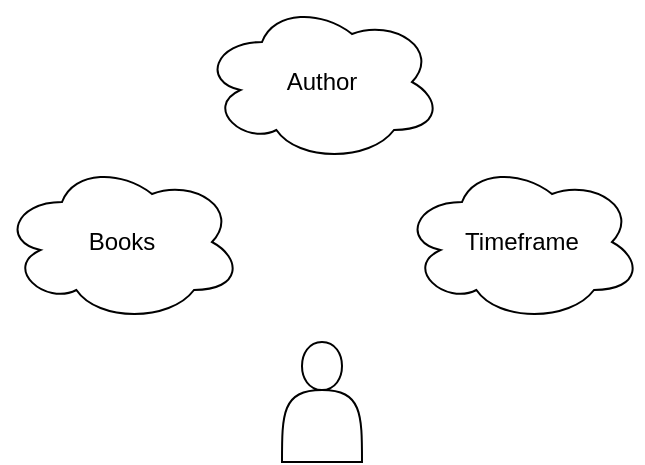 <mxfile>
    <diagram id="5-IE6MzmQK1cDB2TJVxN" name="Purpose">
        <mxGraphModel dx="945" dy="696" grid="1" gridSize="10" guides="1" tooltips="1" connect="1" arrows="1" fold="1" page="1" pageScale="1" pageWidth="827" pageHeight="1169" math="0" shadow="0">
            <root>
                <mxCell id="CPYOln8t2LiBrIkywcgZ-0"/>
                <mxCell id="CPYOln8t2LiBrIkywcgZ-1" parent="CPYOln8t2LiBrIkywcgZ-0"/>
                <mxCell id="CPYOln8t2LiBrIkywcgZ-2" value="" style="shape=actor;whiteSpace=wrap;html=1;" parent="CPYOln8t2LiBrIkywcgZ-1" vertex="1">
                    <mxGeometry x="260" y="340" width="40" height="60" as="geometry"/>
                </mxCell>
                <mxCell id="CPYOln8t2LiBrIkywcgZ-3" value="Books" style="ellipse;shape=cloud;whiteSpace=wrap;html=1;" parent="CPYOln8t2LiBrIkywcgZ-1" vertex="1">
                    <mxGeometry x="120" y="250" width="120" height="80" as="geometry"/>
                </mxCell>
                <mxCell id="CPYOln8t2LiBrIkywcgZ-4" value="Timeframe" style="ellipse;shape=cloud;whiteSpace=wrap;html=1;" parent="CPYOln8t2LiBrIkywcgZ-1" vertex="1">
                    <mxGeometry x="320" y="250" width="120" height="80" as="geometry"/>
                </mxCell>
                <mxCell id="3F5f60GOw9Mfw08H0pmt-0" value="Author" style="ellipse;shape=cloud;whiteSpace=wrap;html=1;" parent="CPYOln8t2LiBrIkywcgZ-1" vertex="1">
                    <mxGeometry x="220" y="170" width="120" height="80" as="geometry"/>
                </mxCell>
            </root>
        </mxGraphModel>
    </diagram>
    <diagram id="HtCiHKS9R0AsQHw4-9up" name="ER">
        <mxGraphModel dx="573" dy="422" grid="1" gridSize="10" guides="1" tooltips="1" connect="1" arrows="1" fold="1" page="1" pageScale="1" pageWidth="827" pageHeight="1169" math="0" shadow="0">
            <root>
                <mxCell id="8QUgV_b3HIkDvYCSlVcv-0"/>
                <mxCell id="8QUgV_b3HIkDvYCSlVcv-1" parent="8QUgV_b3HIkDvYCSlVcv-0"/>
                <mxCell id="VJ4_MDdHs85nZOh_nQxQ-3" value="" style="edgeStyle=none;html=1;startArrow=ERmany;startFill=0;endArrow=ERone;endFill=0;" edge="1" parent="8QUgV_b3HIkDvYCSlVcv-1" source="8QUgV_b3HIkDvYCSlVcv-2" target="zxk8yn0fdMwdbSjYpLmQ-0">
                    <mxGeometry relative="1" as="geometry"/>
                </mxCell>
                <mxCell id="ydmieWdi3E3JpX5yiuqo-1" style="edgeStyle=none;html=1;startArrow=ERone;startFill=0;endArrow=ERmany;endFill=0;" edge="1" parent="8QUgV_b3HIkDvYCSlVcv-1" source="8QUgV_b3HIkDvYCSlVcv-2" target="ydmieWdi3E3JpX5yiuqo-0">
                    <mxGeometry relative="1" as="geometry"/>
                </mxCell>
                <mxCell id="8QUgV_b3HIkDvYCSlVcv-2" value="Book" style="rounded=0;whiteSpace=wrap;html=1;" parent="8QUgV_b3HIkDvYCSlVcv-1" vertex="1">
                    <mxGeometry x="340" y="240" width="120" height="60" as="geometry"/>
                </mxCell>
                <mxCell id="zxk8yn0fdMwdbSjYpLmQ-0" value="Timeframe" style="rounded=0;whiteSpace=wrap;html=1;" parent="8QUgV_b3HIkDvYCSlVcv-1" vertex="1">
                    <mxGeometry x="570" y="240" width="120" height="60" as="geometry"/>
                </mxCell>
                <mxCell id="1Fp6eBpvSttIVwh-7nXP-8" value="" style="edgeStyle=none;html=1;startArrow=none;startFill=0;endArrow=none;endFill=0;" parent="8QUgV_b3HIkDvYCSlVcv-1" source="zxk8yn0fdMwdbSjYpLmQ-1" target="8QUgV_b3HIkDvYCSlVcv-2" edge="1">
                    <mxGeometry relative="1" as="geometry"/>
                </mxCell>
                <mxCell id="zxk8yn0fdMwdbSjYpLmQ-1" value="price" style="ellipse;whiteSpace=wrap;html=1;" parent="8QUgV_b3HIkDvYCSlVcv-1" vertex="1">
                    <mxGeometry x="420" y="120" width="80" height="50" as="geometry"/>
                </mxCell>
                <mxCell id="1Fp6eBpvSttIVwh-7nXP-5" value="" style="edgeStyle=none;html=1;startArrow=none;startFill=0;endArrow=none;endFill=0;" parent="8QUgV_b3HIkDvYCSlVcv-1" source="zxk8yn0fdMwdbSjYpLmQ-2" target="8QUgV_b3HIkDvYCSlVcv-2" edge="1">
                    <mxGeometry relative="1" as="geometry"/>
                </mxCell>
                <mxCell id="zxk8yn0fdMwdbSjYpLmQ-2" value="title" style="ellipse;whiteSpace=wrap;html=1;" parent="8QUgV_b3HIkDvYCSlVcv-1" vertex="1">
                    <mxGeometry x="300" y="120" width="80" height="50" as="geometry"/>
                </mxCell>
                <mxCell id="1Fp6eBpvSttIVwh-7nXP-1" value="" style="edgeStyle=none;html=1;startArrow=none;startFill=0;endArrow=none;endFill=0;" parent="8QUgV_b3HIkDvYCSlVcv-1" source="zxk8yn0fdMwdbSjYpLmQ-4" target="8QUgV_b3HIkDvYCSlVcv-2" edge="1">
                    <mxGeometry relative="1" as="geometry"/>
                </mxCell>
                <mxCell id="zxk8yn0fdMwdbSjYpLmQ-4" value="chapters" style="ellipse;whiteSpace=wrap;html=1;" parent="8QUgV_b3HIkDvYCSlVcv-1" vertex="1">
                    <mxGeometry x="320" y="340" width="80" height="50" as="geometry"/>
                </mxCell>
                <mxCell id="1Fp6eBpvSttIVwh-7nXP-4" value="" style="edgeStyle=none;html=1;startArrow=none;startFill=0;endArrow=none;endFill=0;" parent="8QUgV_b3HIkDvYCSlVcv-1" source="zxk8yn0fdMwdbSjYpLmQ-5" target="8QUgV_b3HIkDvYCSlVcv-2" edge="1">
                    <mxGeometry relative="1" as="geometry"/>
                </mxCell>
                <mxCell id="zxk8yn0fdMwdbSjYpLmQ-5" value="description" style="ellipse;whiteSpace=wrap;html=1;" parent="8QUgV_b3HIkDvYCSlVcv-1" vertex="1">
                    <mxGeometry x="414" y="340" width="80" height="50" as="geometry"/>
                </mxCell>
                <mxCell id="1Fp6eBpvSttIVwh-7nXP-3" style="edgeStyle=none;html=1;startArrow=none;startFill=0;endArrow=none;endFill=0;" parent="8QUgV_b3HIkDvYCSlVcv-1" source="1Fp6eBpvSttIVwh-7nXP-0" target="8QUgV_b3HIkDvYCSlVcv-2" edge="1">
                    <mxGeometry relative="1" as="geometry"/>
                </mxCell>
                <mxCell id="1Fp6eBpvSttIVwh-7nXP-0" value="date" style="ellipse;whiteSpace=wrap;html=1;" parent="8QUgV_b3HIkDvYCSlVcv-1" vertex="1">
                    <mxGeometry x="360" y="50" width="80" height="50" as="geometry"/>
                </mxCell>
                <mxCell id="ydmieWdi3E3JpX5yiuqo-0" value="Author" style="rounded=0;whiteSpace=wrap;html=1;" vertex="1" parent="8QUgV_b3HIkDvYCSlVcv-1">
                    <mxGeometry x="100" y="240" width="120" height="60" as="geometry"/>
                </mxCell>
            </root>
        </mxGraphModel>
    </diagram>
    <diagram id="NlzQ2eBKVg8sKhgkHNhN" name="UML">
        <mxGraphModel dx="945" dy="696" grid="1" gridSize="10" guides="1" tooltips="1" connect="1" arrows="1" fold="1" page="1" pageScale="1" pageWidth="827" pageHeight="1169" math="0" shadow="0">
            <root>
                <mxCell id="0"/>
                <mxCell id="1" parent="0"/>
                <mxCell id="2" value="Book" style="swimlane;fontStyle=0;childLayout=stackLayout;horizontal=1;startSize=30;horizontalStack=0;resizeParent=1;resizeParentMax=0;resizeLast=0;collapsible=1;marginBottom=0;" parent="1" vertex="1">
                    <mxGeometry x="320" y="60" width="140" height="210" as="geometry"/>
                </mxCell>
                <mxCell id="7" value="+ book_id: int" style="text;strokeColor=none;fillColor=none;align=left;verticalAlign=middle;spacingLeft=4;spacingRight=4;overflow=hidden;points=[[0,0.5],[1,0.5]];portConstraint=eastwest;rotatable=0;fontStyle=5" parent="2" vertex="1">
                    <mxGeometry y="30" width="140" height="30" as="geometry"/>
                </mxCell>
                <mxCell id="3" value="+ title: string" style="text;strokeColor=none;fillColor=none;align=left;verticalAlign=middle;spacingLeft=4;spacingRight=4;overflow=hidden;points=[[0,0.5],[1,0.5]];portConstraint=eastwest;rotatable=0;" parent="2" vertex="1">
                    <mxGeometry y="60" width="140" height="30" as="geometry"/>
                </mxCell>
                <mxCell id="5" value="+ description: string" style="text;strokeColor=none;fillColor=none;align=left;verticalAlign=middle;spacingLeft=4;spacingRight=4;overflow=hidden;points=[[0,0.5],[1,0.5]];portConstraint=eastwest;rotatable=0;" parent="2" vertex="1">
                    <mxGeometry y="90" width="140" height="30" as="geometry"/>
                </mxCell>
                <mxCell id="6" value="+ chapters: int" style="text;strokeColor=none;fillColor=none;align=left;verticalAlign=middle;spacingLeft=4;spacingRight=4;overflow=hidden;points=[[0,0.5],[1,0.5]];portConstraint=eastwest;rotatable=0;" parent="2" vertex="1">
                    <mxGeometry y="120" width="140" height="30" as="geometry"/>
                </mxCell>
                <mxCell id="gLv9vsS7gETPyfyETOm3-13" value="+ date: DateTime" style="text;strokeColor=none;fillColor=none;align=left;verticalAlign=middle;spacingLeft=4;spacingRight=4;overflow=hidden;points=[[0,0.5],[1,0.5]];portConstraint=eastwest;rotatable=0;" parent="2" vertex="1">
                    <mxGeometry y="150" width="140" height="30" as="geometry"/>
                </mxCell>
                <mxCell id="gLv9vsS7gETPyfyETOm3-11" value="+ fk_timeframe_id: int" style="text;strokeColor=none;fillColor=none;align=left;verticalAlign=middle;spacingLeft=4;spacingRight=4;overflow=hidden;points=[[0,0.5],[1,0.5]];portConstraint=eastwest;rotatable=0;fontStyle=2" parent="2" vertex="1">
                    <mxGeometry y="180" width="140" height="30" as="geometry"/>
                </mxCell>
                <mxCell id="gLv9vsS7gETPyfyETOm3-7" value="Timeframe" style="swimlane;fontStyle=0;childLayout=stackLayout;horizontal=1;startSize=30;horizontalStack=0;resizeParent=1;resizeParentMax=0;resizeLast=0;collapsible=1;marginBottom=0;" parent="1" vertex="1">
                    <mxGeometry x="590" y="100" width="140" height="120" as="geometry"/>
                </mxCell>
                <mxCell id="gLv9vsS7gETPyfyETOm3-8" value="+ timeframe_id: int" style="text;strokeColor=none;fillColor=none;align=left;verticalAlign=middle;spacingLeft=4;spacingRight=4;overflow=hidden;points=[[0,0.5],[1,0.5]];portConstraint=eastwest;rotatable=0;fontStyle=5" parent="gLv9vsS7gETPyfyETOm3-7" vertex="1">
                    <mxGeometry y="30" width="140" height="30" as="geometry"/>
                </mxCell>
                <mxCell id="gLv9vsS7gETPyfyETOm3-9" value="+ start: DateTime" style="text;strokeColor=none;fillColor=none;align=left;verticalAlign=middle;spacingLeft=4;spacingRight=4;overflow=hidden;points=[[0,0.5],[1,0.5]];portConstraint=eastwest;rotatable=0;" parent="gLv9vsS7gETPyfyETOm3-7" vertex="1">
                    <mxGeometry y="60" width="140" height="30" as="geometry"/>
                </mxCell>
                <mxCell id="gLv9vsS7gETPyfyETOm3-12" value="+ end: DateTime" style="text;strokeColor=none;fillColor=none;align=left;verticalAlign=middle;spacingLeft=4;spacingRight=4;overflow=hidden;points=[[0,0.5],[1,0.5]];portConstraint=eastwest;rotatable=0;" parent="gLv9vsS7gETPyfyETOm3-7" vertex="1">
                    <mxGeometry y="90" width="140" height="30" as="geometry"/>
                </mxCell>
                <mxCell id="gLv9vsS7gETPyfyETOm3-10" style="edgeStyle=none;html=1;entryX=0;entryY=0.25;entryDx=0;entryDy=0;startArrow=ERmany;startFill=0;endArrow=ERone;endFill=0;exitX=1.007;exitY=0.267;exitDx=0;exitDy=0;exitPerimeter=0;" parent="1" source="3" target="gLv9vsS7gETPyfyETOm3-7" edge="1">
                    <mxGeometry relative="1" as="geometry">
                        <mxPoint x="268.04" y="240" as="sourcePoint"/>
                    </mxGeometry>
                </mxCell>
                <mxCell id="Y6eQfzJiXg8qfWX9cv0v-11" value="" style="edgeStyle=none;html=1;startArrow=ERmany;startFill=0;endArrow=ERone;endFill=0;" edge="1" parent="1" source="Y6eQfzJiXg8qfWX9cv0v-7" target="5">
                    <mxGeometry relative="1" as="geometry"/>
                </mxCell>
                <mxCell id="Y6eQfzJiXg8qfWX9cv0v-7" value="Author" style="swimlane;fontStyle=0;childLayout=stackLayout;horizontal=1;startSize=30;horizontalStack=0;resizeParent=1;resizeParentMax=0;resizeLast=0;collapsible=1;marginBottom=0;" vertex="1" parent="1">
                    <mxGeometry x="80" y="90" width="140" height="150" as="geometry"/>
                </mxCell>
                <mxCell id="Y6eQfzJiXg8qfWX9cv0v-8" value="+ author_id: int" style="text;strokeColor=none;fillColor=none;align=left;verticalAlign=middle;spacingLeft=4;spacingRight=4;overflow=hidden;points=[[0,0.5],[1,0.5]];portConstraint=eastwest;rotatable=0;fontStyle=5" vertex="1" parent="Y6eQfzJiXg8qfWX9cv0v-7">
                    <mxGeometry y="30" width="140" height="30" as="geometry"/>
                </mxCell>
                <mxCell id="Y6eQfzJiXg8qfWX9cv0v-9" value="+ fName: string" style="text;strokeColor=none;fillColor=none;align=left;verticalAlign=middle;spacingLeft=4;spacingRight=4;overflow=hidden;points=[[0,0.5],[1,0.5]];portConstraint=eastwest;rotatable=0;" vertex="1" parent="Y6eQfzJiXg8qfWX9cv0v-7">
                    <mxGeometry y="60" width="140" height="30" as="geometry"/>
                </mxCell>
                <mxCell id="Y6eQfzJiXg8qfWX9cv0v-10" value="+ lName: string" style="text;strokeColor=none;fillColor=none;align=left;verticalAlign=middle;spacingLeft=4;spacingRight=4;overflow=hidden;points=[[0,0.5],[1,0.5]];portConstraint=eastwest;rotatable=0;" vertex="1" parent="Y6eQfzJiXg8qfWX9cv0v-7">
                    <mxGeometry y="90" width="140" height="30" as="geometry"/>
                </mxCell>
                <mxCell id="Y6eQfzJiXg8qfWX9cv0v-16" value="+ fk_book_id: int" style="text;strokeColor=none;fillColor=none;align=left;verticalAlign=middle;spacingLeft=4;spacingRight=4;overflow=hidden;points=[[0,0.5],[1,0.5]];portConstraint=eastwest;rotatable=0;fontStyle=2" vertex="1" parent="Y6eQfzJiXg8qfWX9cv0v-7">
                    <mxGeometry y="120" width="140" height="30" as="geometry"/>
                </mxCell>
            </root>
        </mxGraphModel>
    </diagram>
</mxfile>